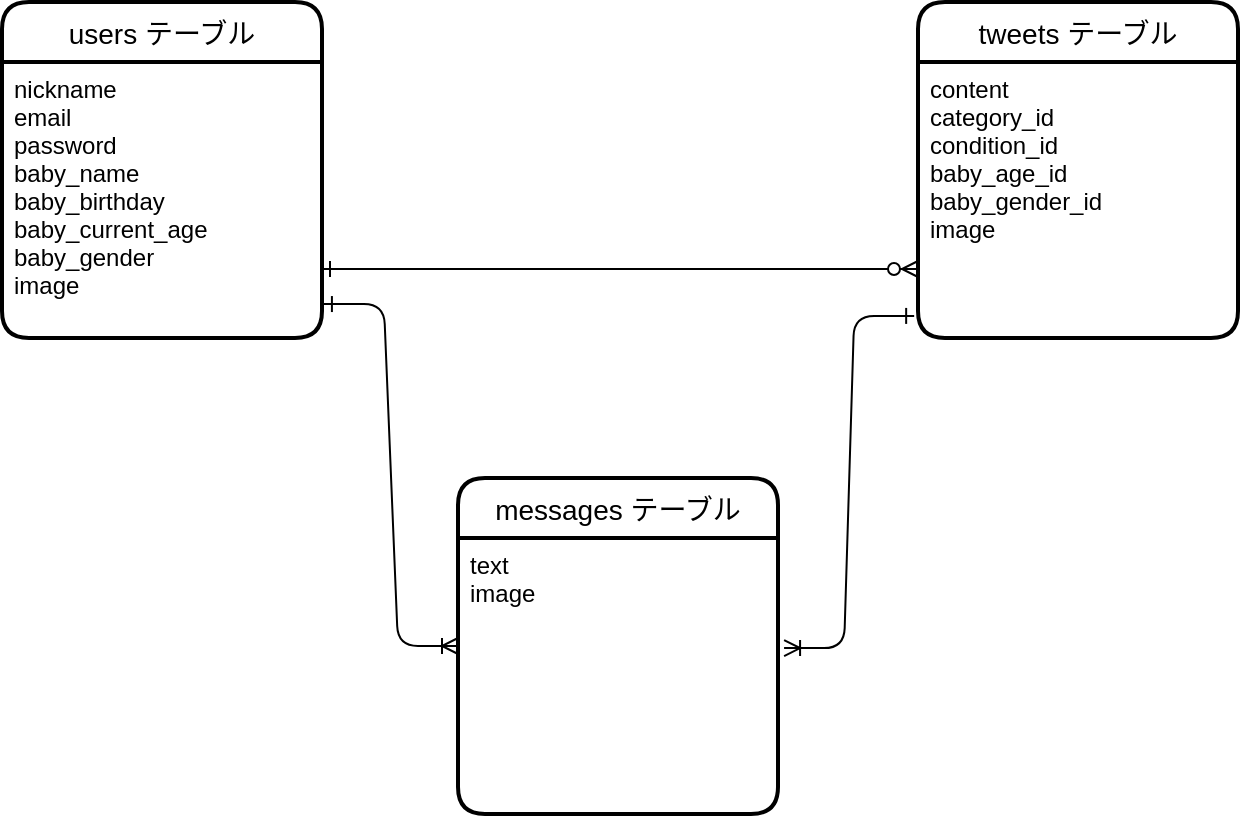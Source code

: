<mxfile>
    <diagram id="4EjgxnA18w01wMsiEkk7" name="ページ1">
        <mxGraphModel dx="160" dy="192" grid="1" gridSize="10" guides="1" tooltips="1" connect="1" arrows="1" fold="1" page="1" pageScale="1" pageWidth="850" pageHeight="1100" math="0" shadow="0">
            <root>
                <mxCell id="0"/>
                <mxCell id="1" parent="0"/>
                <mxCell id="18" value="users テーブル" style="swimlane;childLayout=stackLayout;horizontal=1;startSize=30;horizontalStack=0;rounded=1;fontSize=14;fontStyle=0;strokeWidth=2;resizeParent=0;resizeLast=1;shadow=0;dashed=0;align=center;" vertex="1" parent="1">
                    <mxGeometry x="82" y="162" width="160" height="168" as="geometry"/>
                </mxCell>
                <mxCell id="19" value="nickname&#10;email&#10;password&#10;baby_name&#10;baby_birthday&#10;baby_current_age&#10;baby_gender&#10;image" style="align=left;strokeColor=none;fillColor=none;spacingLeft=4;fontSize=12;verticalAlign=top;resizable=0;rotatable=0;part=1;" vertex="1" parent="18">
                    <mxGeometry y="30" width="160" height="138" as="geometry"/>
                </mxCell>
                <mxCell id="26" style="edgeStyle=orthogonalEdgeStyle;rounded=0;orthogonalLoop=1;jettySize=auto;html=1;exitX=0.5;exitY=1;exitDx=0;exitDy=0;" edge="1" parent="18" source="19" target="19">
                    <mxGeometry relative="1" as="geometry"/>
                </mxCell>
                <mxCell id="24" value="tweets テーブル" style="swimlane;childLayout=stackLayout;horizontal=1;startSize=30;horizontalStack=0;rounded=1;fontSize=14;fontStyle=0;strokeWidth=2;resizeParent=0;resizeLast=1;shadow=0;dashed=0;align=center;" vertex="1" parent="1">
                    <mxGeometry x="540" y="162" width="160" height="168" as="geometry"/>
                </mxCell>
                <mxCell id="25" value="content&#10;category_id&#10;condition_id&#10;baby_age_id&#10;baby_gender_id&#10;image&#10;" style="align=left;strokeColor=none;fillColor=none;spacingLeft=4;fontSize=12;verticalAlign=top;resizable=0;rotatable=0;part=1;" vertex="1" parent="24">
                    <mxGeometry y="30" width="160" height="138" as="geometry"/>
                </mxCell>
                <mxCell id="27" value="messages テーブル" style="swimlane;childLayout=stackLayout;horizontal=1;startSize=30;horizontalStack=0;rounded=1;fontSize=14;fontStyle=0;strokeWidth=2;resizeParent=0;resizeLast=1;shadow=0;dashed=0;align=center;" vertex="1" parent="1">
                    <mxGeometry x="310" y="400" width="160" height="168" as="geometry"/>
                </mxCell>
                <mxCell id="28" value="text&#10;image" style="align=left;strokeColor=none;fillColor=none;spacingLeft=4;fontSize=12;verticalAlign=top;resizable=0;rotatable=0;part=1;" vertex="1" parent="27">
                    <mxGeometry y="30" width="160" height="138" as="geometry"/>
                </mxCell>
                <mxCell id="32" value="" style="edgeStyle=entityRelationEdgeStyle;fontSize=12;html=1;endArrow=ERzeroToMany;endFill=1;exitX=1;exitY=0.75;exitDx=0;exitDy=0;entryX=0;entryY=0.75;entryDx=0;entryDy=0;startArrow=ERone;startFill=0;" edge="1" parent="1" source="19" target="25">
                    <mxGeometry width="100" height="100" relative="1" as="geometry">
                        <mxPoint x="325" y="280" as="sourcePoint"/>
                        <mxPoint x="520" y="296" as="targetPoint"/>
                    </mxGeometry>
                </mxCell>
                <mxCell id="33" value="" style="edgeStyle=entityRelationEdgeStyle;fontSize=12;html=1;endArrow=ERoneToMany;entryX=0;entryY=0.5;entryDx=0;entryDy=0;exitX=1.006;exitY=0.877;exitDx=0;exitDy=0;exitPerimeter=0;startArrow=ERone;startFill=0;" edge="1" parent="1" source="19" target="27">
                    <mxGeometry width="100" height="100" relative="1" as="geometry">
                        <mxPoint x="160" y="370" as="sourcePoint"/>
                        <mxPoint x="260" y="350" as="targetPoint"/>
                    </mxGeometry>
                </mxCell>
                <mxCell id="35" value="" style="edgeStyle=entityRelationEdgeStyle;fontSize=12;html=1;endArrow=ERone;endFill=0;startArrow=ERoneToMany;startFill=0;exitX=1.019;exitY=0.399;exitDx=0;exitDy=0;exitPerimeter=0;entryX=-0.012;entryY=0.92;entryDx=0;entryDy=0;entryPerimeter=0;" edge="1" parent="1" source="28" target="25">
                    <mxGeometry width="100" height="100" relative="1" as="geometry">
                        <mxPoint x="660" y="370" as="sourcePoint"/>
                        <mxPoint x="580" y="360" as="targetPoint"/>
                    </mxGeometry>
                </mxCell>
            </root>
        </mxGraphModel>
    </diagram>
</mxfile>